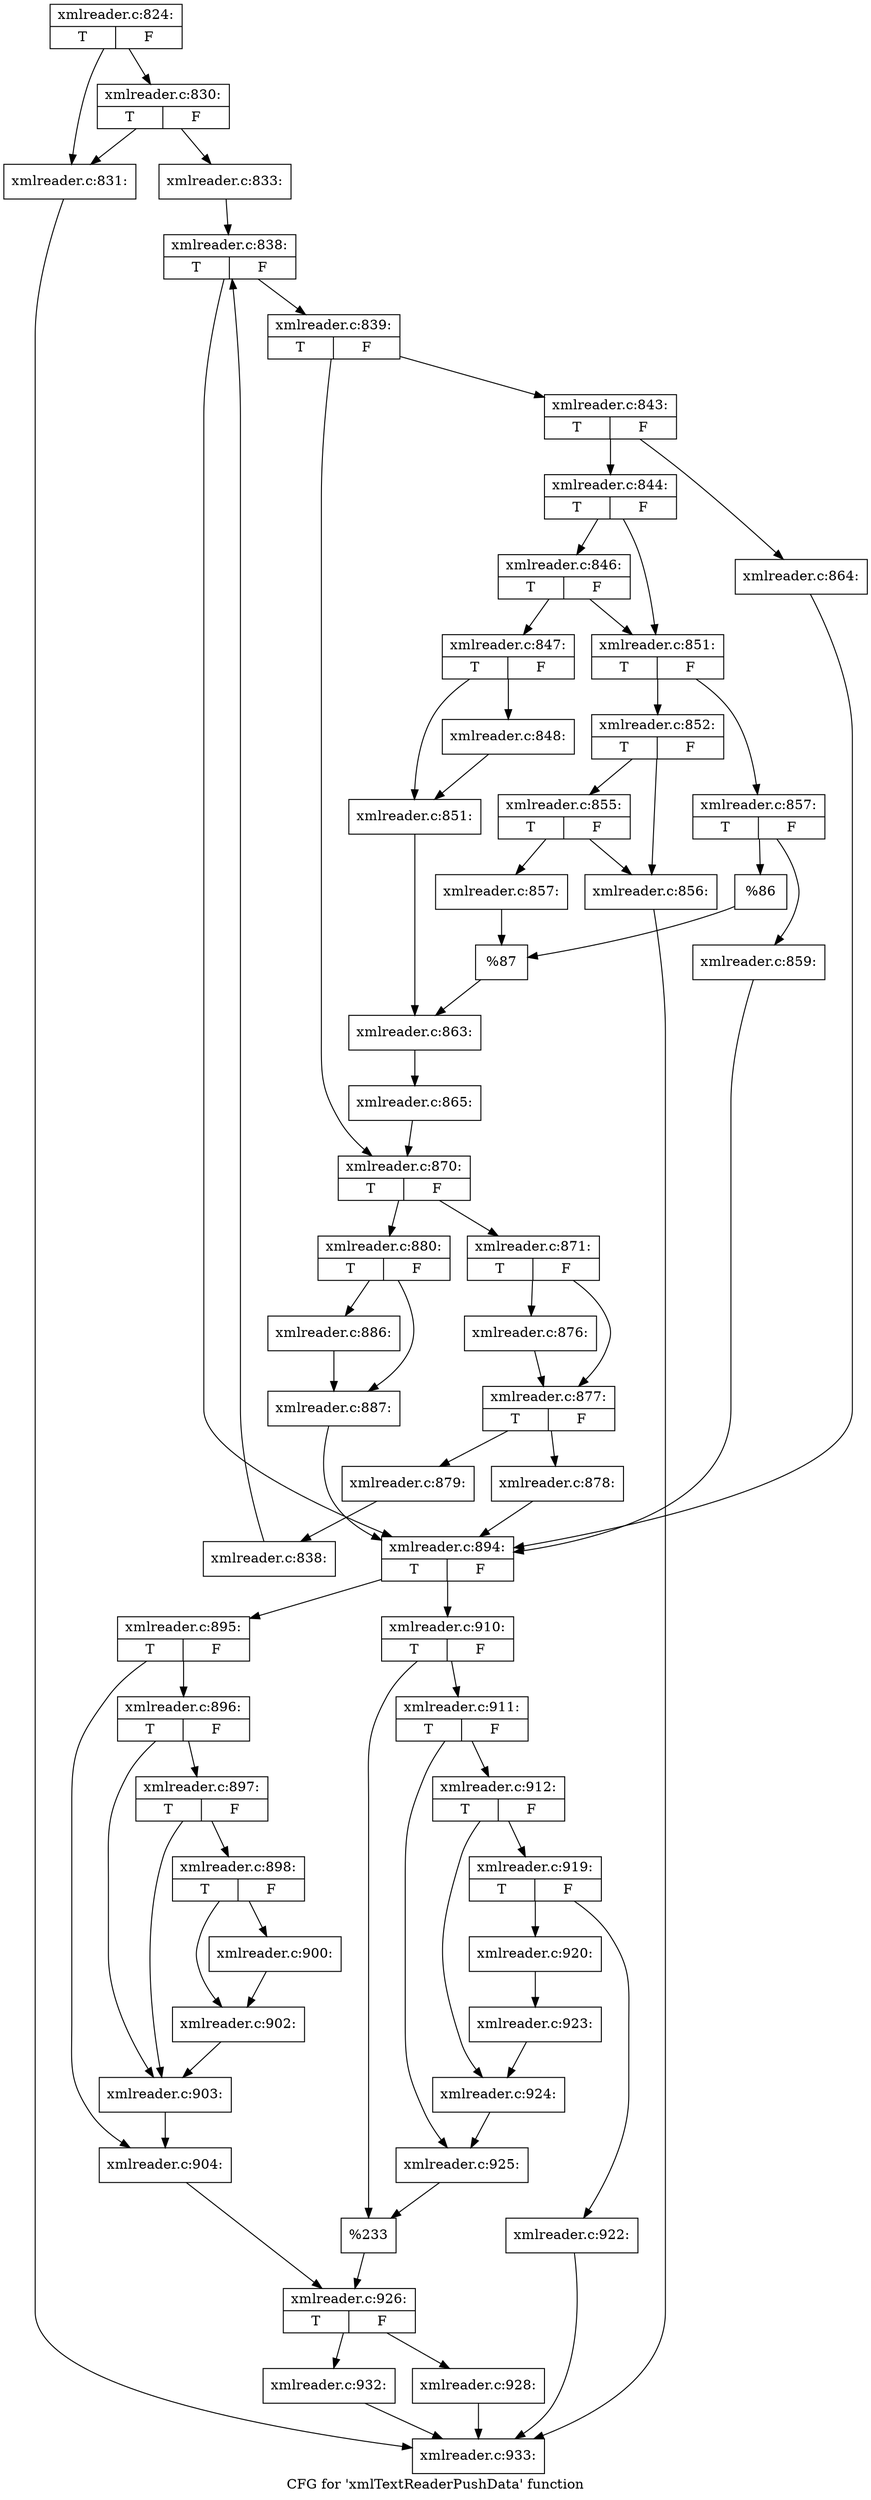 digraph "CFG for 'xmlTextReaderPushData' function" {
	label="CFG for 'xmlTextReaderPushData' function";

	Node0x4940670 [shape=record,label="{xmlreader.c:824:|{<s0>T|<s1>F}}"];
	Node0x4940670 -> Node0x4945070;
	Node0x4940670 -> Node0x4945110;
	Node0x4945110 [shape=record,label="{xmlreader.c:830:|{<s0>T|<s1>F}}"];
	Node0x4945110 -> Node0x4945070;
	Node0x4945110 -> Node0x49450c0;
	Node0x4945070 [shape=record,label="{xmlreader.c:831:}"];
	Node0x4945070 -> Node0x4943f80;
	Node0x49450c0 [shape=record,label="{xmlreader.c:833:}"];
	Node0x49450c0 -> Node0x4946cf0;
	Node0x4946cf0 [shape=record,label="{xmlreader.c:838:|{<s0>T|<s1>F}}"];
	Node0x4946cf0 -> Node0x49473f0;
	Node0x4946cf0 -> Node0x49471e0;
	Node0x49473f0 [shape=record,label="{xmlreader.c:839:|{<s0>T|<s1>F}}"];
	Node0x49473f0 -> Node0x49474d0;
	Node0x49473f0 -> Node0x4947520;
	Node0x49474d0 [shape=record,label="{xmlreader.c:843:|{<s0>T|<s1>F}}"];
	Node0x49474d0 -> Node0x4947960;
	Node0x49474d0 -> Node0x4947a00;
	Node0x4947960 [shape=record,label="{xmlreader.c:844:|{<s0>T|<s1>F}}"];
	Node0x4947960 -> Node0x4948240;
	Node0x4947960 -> Node0x49481f0;
	Node0x4948240 [shape=record,label="{xmlreader.c:846:|{<s0>T|<s1>F}}"];
	Node0x4948240 -> Node0x4948150;
	Node0x4948240 -> Node0x49481f0;
	Node0x4948150 [shape=record,label="{xmlreader.c:847:|{<s0>T|<s1>F}}"];
	Node0x4948150 -> Node0x49487b0;
	Node0x4948150 -> Node0x4948800;
	Node0x49487b0 [shape=record,label="{xmlreader.c:848:}"];
	Node0x49487b0 -> Node0x4948800;
	Node0x4948800 [shape=record,label="{xmlreader.c:851:}"];
	Node0x4948800 -> Node0x49481a0;
	Node0x49481f0 [shape=record,label="{xmlreader.c:851:|{<s0>T|<s1>F}}"];
	Node0x49481f0 -> Node0x49493c0;
	Node0x49481f0 -> Node0x4949460;
	Node0x49493c0 [shape=record,label="{xmlreader.c:852:|{<s0>T|<s1>F}}"];
	Node0x49493c0 -> Node0x4949c20;
	Node0x49493c0 -> Node0x4949cc0;
	Node0x4949cc0 [shape=record,label="{xmlreader.c:855:|{<s0>T|<s1>F}}"];
	Node0x4949cc0 -> Node0x4949c20;
	Node0x4949cc0 -> Node0x4949c70;
	Node0x4949c20 [shape=record,label="{xmlreader.c:856:}"];
	Node0x4949c20 -> Node0x4943f80;
	Node0x4949c70 [shape=record,label="{xmlreader.c:857:}"];
	Node0x4949c70 -> Node0x4949410;
	Node0x4949460 [shape=record,label="{xmlreader.c:857:|{<s0>T|<s1>F}}"];
	Node0x4949460 -> Node0x494a6f0;
	Node0x4949460 -> Node0x494a740;
	Node0x494a6f0 [shape=record,label="{xmlreader.c:859:}"];
	Node0x494a6f0 -> Node0x49471e0;
	Node0x494a740 [shape=record,label="{%86}"];
	Node0x494a740 -> Node0x4949410;
	Node0x4949410 [shape=record,label="{%87}"];
	Node0x4949410 -> Node0x49481a0;
	Node0x49481a0 [shape=record,label="{xmlreader.c:863:}"];
	Node0x49481a0 -> Node0x49479b0;
	Node0x4947a00 [shape=record,label="{xmlreader.c:864:}"];
	Node0x4947a00 -> Node0x49471e0;
	Node0x49479b0 [shape=record,label="{xmlreader.c:865:}"];
	Node0x49479b0 -> Node0x4947520;
	Node0x4947520 [shape=record,label="{xmlreader.c:870:|{<s0>T|<s1>F}}"];
	Node0x4947520 -> Node0x494b140;
	Node0x4947520 -> Node0x494b1e0;
	Node0x494b140 [shape=record,label="{xmlreader.c:871:|{<s0>T|<s1>F}}"];
	Node0x494b140 -> Node0x494c3d0;
	Node0x494b140 -> Node0x494c420;
	Node0x494c3d0 [shape=record,label="{xmlreader.c:876:}"];
	Node0x494c3d0 -> Node0x494c420;
	Node0x494c420 [shape=record,label="{xmlreader.c:877:|{<s0>T|<s1>F}}"];
	Node0x494c420 -> Node0x494cad0;
	Node0x494c420 -> Node0x494cb20;
	Node0x494cad0 [shape=record,label="{xmlreader.c:878:}"];
	Node0x494cad0 -> Node0x49471e0;
	Node0x494cb20 [shape=record,label="{xmlreader.c:879:}"];
	Node0x494cb20 -> Node0x494b190;
	Node0x494b1e0 [shape=record,label="{xmlreader.c:880:|{<s0>T|<s1>F}}"];
	Node0x494b1e0 -> Node0x494e3c0;
	Node0x494b1e0 -> Node0x494e410;
	Node0x494e3c0 [shape=record,label="{xmlreader.c:886:}"];
	Node0x494e3c0 -> Node0x494e410;
	Node0x494e410 [shape=record,label="{xmlreader.c:887:}"];
	Node0x494e410 -> Node0x49471e0;
	Node0x494b190 [shape=record,label="{xmlreader.c:838:}"];
	Node0x494b190 -> Node0x4946cf0;
	Node0x49471e0 [shape=record,label="{xmlreader.c:894:|{<s0>T|<s1>F}}"];
	Node0x49471e0 -> Node0x494ecb0;
	Node0x49471e0 -> Node0x494ed50;
	Node0x494ecb0 [shape=record,label="{xmlreader.c:895:|{<s0>T|<s1>F}}"];
	Node0x494ecb0 -> Node0x494f240;
	Node0x494ecb0 -> Node0x494f290;
	Node0x494f240 [shape=record,label="{xmlreader.c:896:|{<s0>T|<s1>F}}"];
	Node0x494f240 -> Node0x494f690;
	Node0x494f240 -> Node0x494f640;
	Node0x494f690 [shape=record,label="{xmlreader.c:897:|{<s0>T|<s1>F}}"];
	Node0x494f690 -> Node0x494f5f0;
	Node0x494f690 -> Node0x494f640;
	Node0x494f5f0 [shape=record,label="{xmlreader.c:898:|{<s0>T|<s1>F}}"];
	Node0x494f5f0 -> Node0x49509b0;
	Node0x494f5f0 -> Node0x4950f10;
	Node0x49509b0 [shape=record,label="{xmlreader.c:900:}"];
	Node0x49509b0 -> Node0x4950f10;
	Node0x4950f10 [shape=record,label="{xmlreader.c:902:}"];
	Node0x4950f10 -> Node0x494f640;
	Node0x494f640 [shape=record,label="{xmlreader.c:903:}"];
	Node0x494f640 -> Node0x494f290;
	Node0x494f290 [shape=record,label="{xmlreader.c:904:}"];
	Node0x494f290 -> Node0x494ed00;
	Node0x494ed50 [shape=record,label="{xmlreader.c:910:|{<s0>T|<s1>F}}"];
	Node0x494ed50 -> Node0x4951690;
	Node0x494ed50 -> Node0x49516e0;
	Node0x4951690 [shape=record,label="{xmlreader.c:911:|{<s0>T|<s1>F}}"];
	Node0x4951690 -> Node0x4951b50;
	Node0x4951690 -> Node0x4951ba0;
	Node0x4951b50 [shape=record,label="{xmlreader.c:912:|{<s0>T|<s1>F}}"];
	Node0x4951b50 -> Node0x4953370;
	Node0x4951b50 -> Node0x49533c0;
	Node0x4953370 [shape=record,label="{xmlreader.c:919:|{<s0>T|<s1>F}}"];
	Node0x4953370 -> Node0x4953700;
	Node0x4953370 -> Node0x49537a0;
	Node0x4953700 [shape=record,label="{xmlreader.c:920:}"];
	Node0x4953700 -> Node0x4953750;
	Node0x49537a0 [shape=record,label="{xmlreader.c:922:}"];
	Node0x49537a0 -> Node0x4943f80;
	Node0x4953750 [shape=record,label="{xmlreader.c:923:}"];
	Node0x4953750 -> Node0x49533c0;
	Node0x49533c0 [shape=record,label="{xmlreader.c:924:}"];
	Node0x49533c0 -> Node0x4951ba0;
	Node0x4951ba0 [shape=record,label="{xmlreader.c:925:}"];
	Node0x4951ba0 -> Node0x49516e0;
	Node0x49516e0 [shape=record,label="{%233}"];
	Node0x49516e0 -> Node0x494ed00;
	Node0x494ed00 [shape=record,label="{xmlreader.c:926:|{<s0>T|<s1>F}}"];
	Node0x494ed00 -> Node0x4954790;
	Node0x494ed00 -> Node0x49547e0;
	Node0x4954790 [shape=record,label="{xmlreader.c:928:}"];
	Node0x4954790 -> Node0x4943f80;
	Node0x49547e0 [shape=record,label="{xmlreader.c:932:}"];
	Node0x49547e0 -> Node0x4943f80;
	Node0x4943f80 [shape=record,label="{xmlreader.c:933:}"];
}
